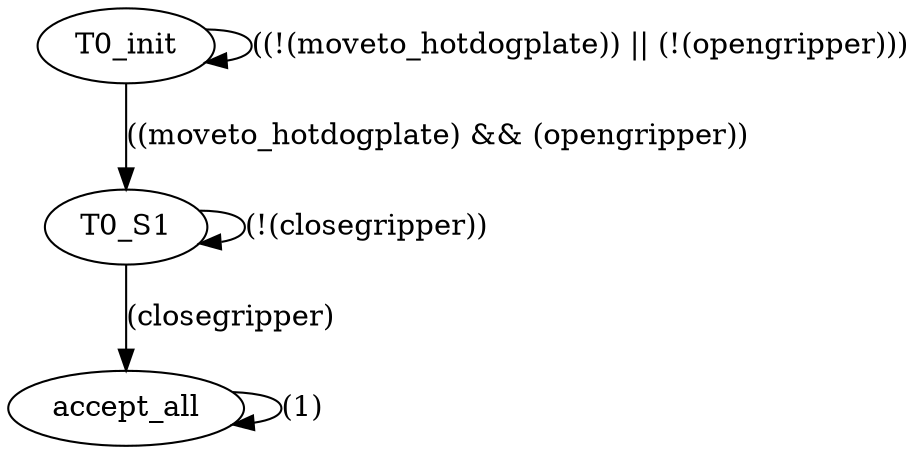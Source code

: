 digraph "" {
T0_init;
T0_S1;
accept_all;
T0_init -> T0_init  [guard="((!(moveto_hotdogplate)) || (!(opengripper)))", input="set([0, 1, 2, 3, 4, 5])", key=0, label="((!(moveto_hotdogplate)) || (!(opengripper)))", weight=0];
T0_init -> T0_S1  [guard="((moveto_hotdogplate) && (opengripper))", input="set([6, 7])", key=0, label="((moveto_hotdogplate) && (opengripper))", weight=0];
T0_S1 -> T0_S1  [guard="(!(closegripper))", input="set([0, 2, 4, 6])", key=0, label="(!(closegripper))", weight=0];
T0_S1 -> accept_all  [guard="(closegripper)", input="set([1, 3, 5, 7])", key=0, label="(closegripper)", weight=0];
accept_all -> accept_all  [guard="(1)", input="set([0, 1, 2, 3, 4, 5, 6, 7])", key=0, label="(1)", weight=0];
}
